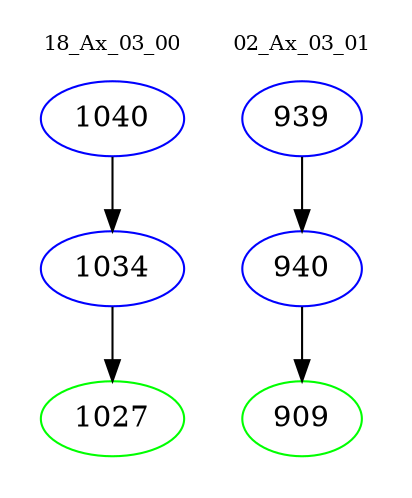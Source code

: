 digraph{
subgraph cluster_0 {
color = white
label = "18_Ax_03_00";
fontsize=10;
T0_1040 [label="1040", color="blue"]
T0_1040 -> T0_1034 [color="black"]
T0_1034 [label="1034", color="blue"]
T0_1034 -> T0_1027 [color="black"]
T0_1027 [label="1027", color="green"]
}
subgraph cluster_1 {
color = white
label = "02_Ax_03_01";
fontsize=10;
T1_939 [label="939", color="blue"]
T1_939 -> T1_940 [color="black"]
T1_940 [label="940", color="blue"]
T1_940 -> T1_909 [color="black"]
T1_909 [label="909", color="green"]
}
}

